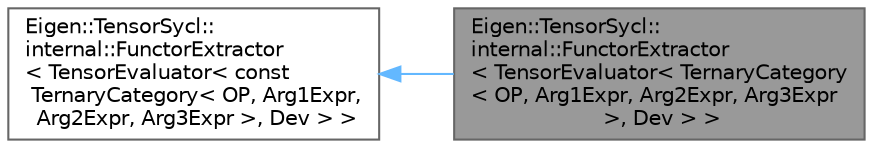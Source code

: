 digraph "Eigen::TensorSycl::internal::FunctorExtractor&lt; TensorEvaluator&lt; TernaryCategory&lt; OP, Arg1Expr, Arg2Expr, Arg3Expr &gt;, Dev &gt; &gt;"
{
 // LATEX_PDF_SIZE
  bgcolor="transparent";
  edge [fontname=Helvetica,fontsize=10,labelfontname=Helvetica,labelfontsize=10];
  node [fontname=Helvetica,fontsize=10,shape=box,height=0.2,width=0.4];
  rankdir="LR";
  Node1 [id="Node000001",label="Eigen::TensorSycl::\linternal::FunctorExtractor\l\< TensorEvaluator\< TernaryCategory\l\< OP, Arg1Expr, Arg2Expr, Arg3Expr\l \>, Dev \> \>",height=0.2,width=0.4,color="gray40", fillcolor="grey60", style="filled", fontcolor="black",tooltip=" "];
  Node2 -> Node1 [id="edge1_Node000001_Node000002",dir="back",color="steelblue1",style="solid",tooltip=" "];
  Node2 [id="Node000002",label="Eigen::TensorSycl::\linternal::FunctorExtractor\l\< TensorEvaluator\< const\l TernaryCategory\< OP, Arg1Expr,\l Arg2Expr, Arg3Expr \>, Dev \> \>",height=0.2,width=0.4,color="gray40", fillcolor="white", style="filled",URL="$struct_eigen_1_1_tensor_sycl_1_1internal_1_1_functor_extractor_3_01_tensor_evaluator_3_01const_037059acf2b90c4daa8ccd3762a856f48.html",tooltip=" "];
}
